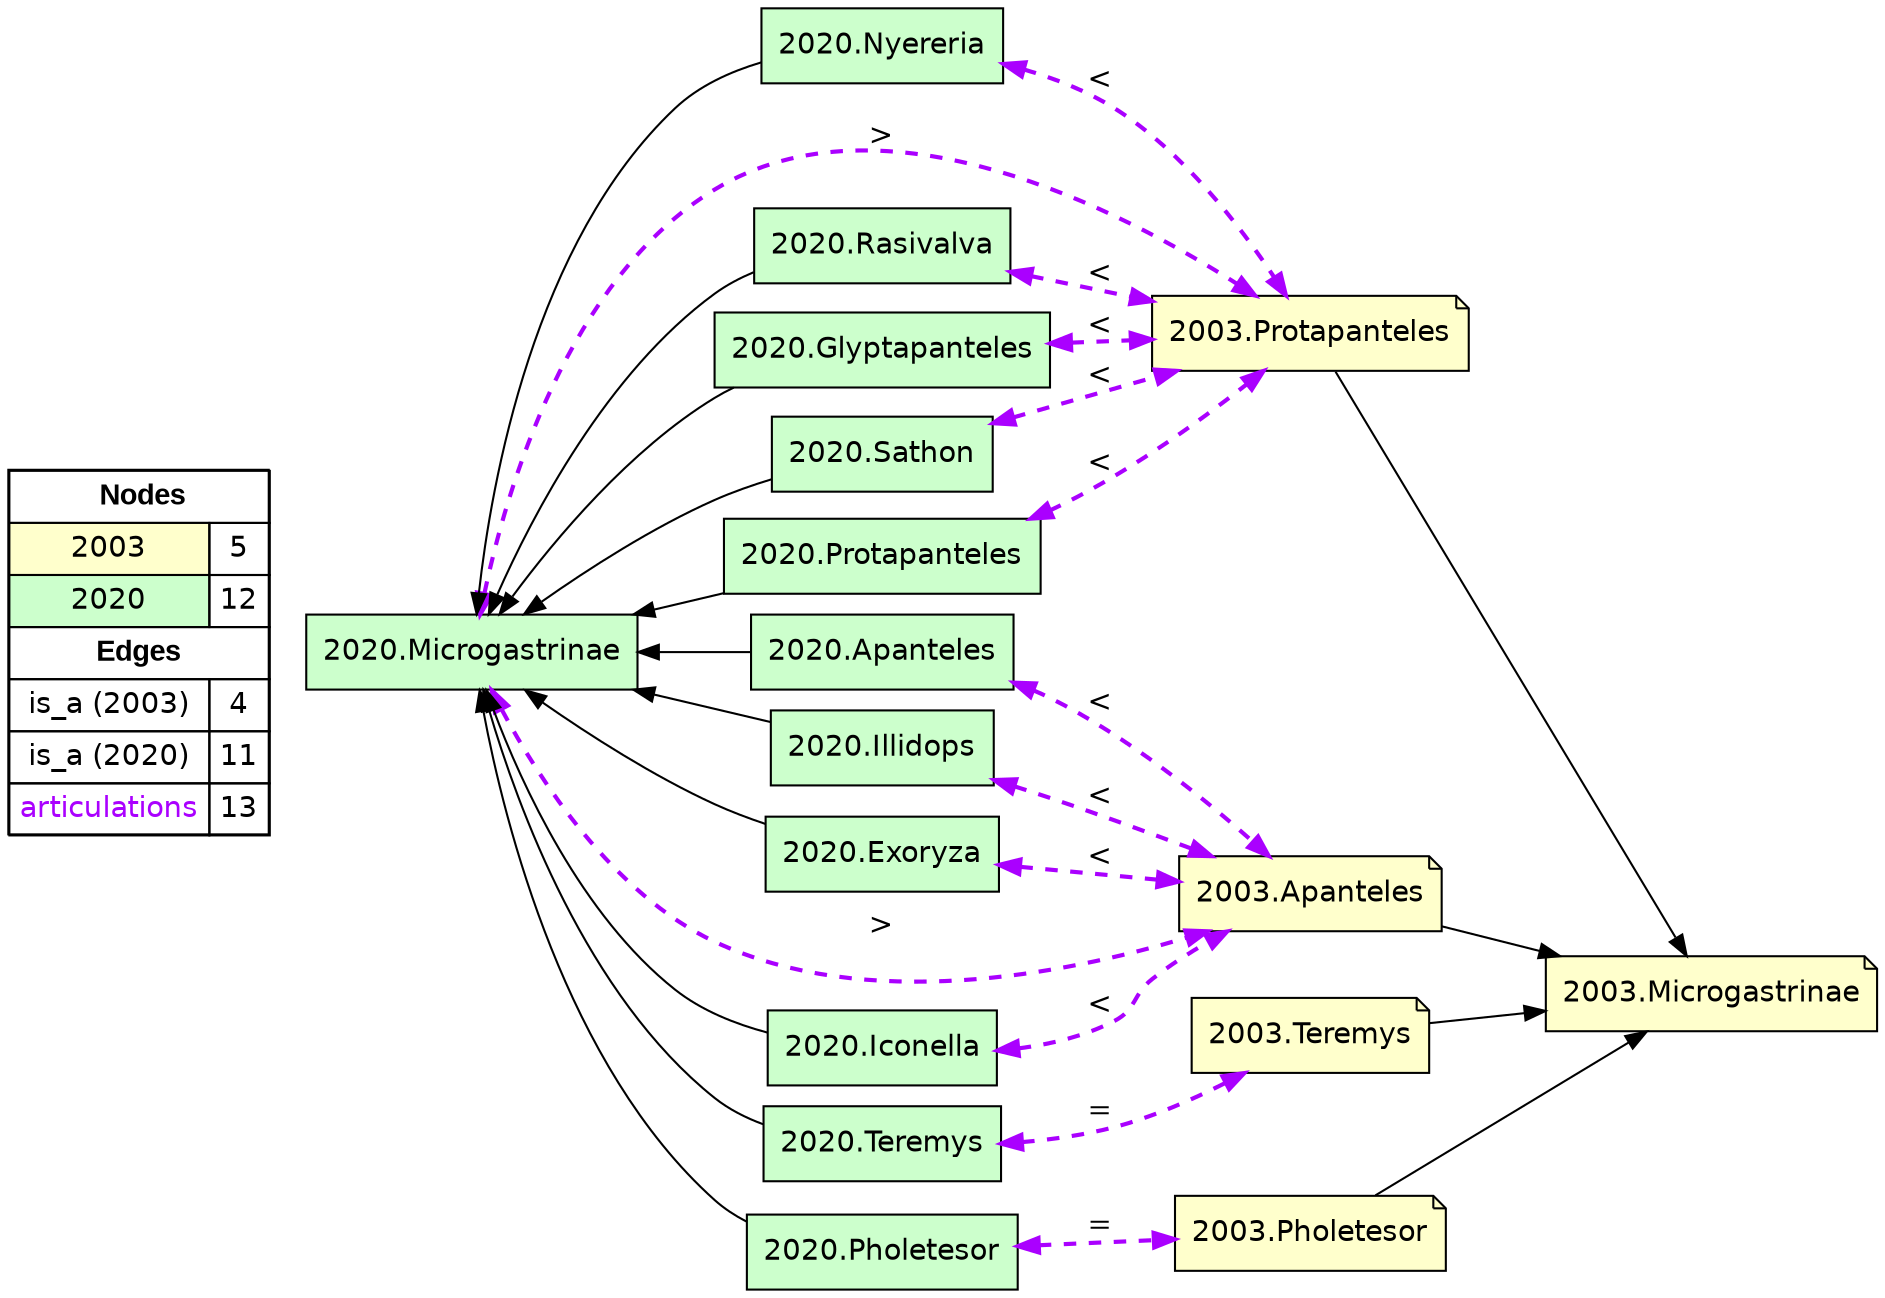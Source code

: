 digraph{
rankdir=LR
node[shape=circle style=filled fillcolor="#FFFFFF"] 
node[shape=note style=filled fillcolor="#FFFFCC" fontname="helvetica"] 
"2003.Microgastrinae"
"2003.Teremys"
"2003.Pholetesor"
"2003.Protapanteles"
"2003.Apanteles"
node[shape=circle style=filled fillcolor="#FFFFFF"] 
node[shape=box style=filled fillcolor="#CCFFCC" fontname="helvetica"] 
"2020.Rasivalva"
"2020.Apanteles"
"2020.Glyptapanteles"
"2020.Exoryza"
"2020.Sathon"
"2020.Teremys"
"2020.Illidops"
"2020.Microgastrinae"
"2020.Protapanteles"
"2020.Pholetesor"
"2020.Nyereria"
"2020.Iconella"
edge[style=solid color="#000000" constraint=true penwidth=1 dir=forward]
edge[style=solid color="#000000" constraint=true penwidth=1 dir=forward]
"2003.Pholetesor" -> "2003.Microgastrinae"
"2003.Protapanteles" -> "2003.Microgastrinae"
"2003.Apanteles" -> "2003.Microgastrinae"
"2003.Teremys" -> "2003.Microgastrinae"
edge[style=solid color="#000000" constraint=true penwidth=1 dir=forward]
edge[style=solid color="#000000" constraint=true penwidth=1 dir=forward]
"2020.Microgastrinae" -> "2020.Iconella" [dir=back]
"2020.Microgastrinae" -> "2020.Apanteles" [dir=back]
"2020.Microgastrinae" -> "2020.Exoryza" [dir=back]
"2020.Microgastrinae" -> "2020.Illidops" [dir=back]
"2020.Microgastrinae" -> "2020.Sathon" [dir=back]
"2020.Microgastrinae" -> "2020.Protapanteles" [dir=back]
"2020.Microgastrinae" -> "2020.Pholetesor" [dir=back]
"2020.Microgastrinae" -> "2020.Nyereria" [dir=back]
"2020.Microgastrinae" -> "2020.Teremys" [dir=back]
"2020.Microgastrinae" -> "2020.Rasivalva" [dir=back]
"2020.Microgastrinae" -> "2020.Glyptapanteles" [dir=back]
edge[style=solid color="#000000" constraint=true penwidth=1 dir=forward]
edge[style=dashed color="#AA00FF" constraint=true penwidth=2 dir=both]
"2020.Illidops" -> "2003.Apanteles" [label="<"]
"2020.Teremys" -> "2003.Teremys" [label="="]
"2020.Nyereria" -> "2003.Protapanteles" [label="<"]
"2020.Microgastrinae" -> "2003.Protapanteles" [label=">"]
"2020.Protapanteles" -> "2003.Protapanteles" [label="<"]
"2020.Iconella" -> "2003.Apanteles" [label="<"]
"2020.Apanteles" -> "2003.Apanteles" [label="<"]
"2020.Glyptapanteles" -> "2003.Protapanteles" [label="<"]
"2020.Pholetesor" -> "2003.Pholetesor" [label="="]
"2020.Sathon" -> "2003.Protapanteles" [label="<"]
"2020.Rasivalva" -> "2003.Protapanteles" [label="<"]
"2020.Exoryza" -> "2003.Apanteles" [label="<"]
"2020.Microgastrinae" -> "2003.Apanteles" [label=">"]
node[shape=box] 
{rank=source Legend [fillcolor= white margin=0 label=< 
 <TABLE BORDER="0" CELLBORDER="1" CELLSPACING="0" CELLPADDING="4"> 
<TR> <TD COLSPAN="2"><font face="Arial Black"> Nodes</font></TD> </TR> 
<TR> 
 <TD bgcolor="#FFFFCC" fontname="helvetica">2003</TD> 
 <TD>5</TD> 
 </TR> 
<TR> 
 <TD bgcolor="#CCFFCC" fontname="helvetica">2020</TD> 
 <TD>12</TD> 
 </TR> 
<TR> <TD COLSPAN="2"><font face = "Arial Black"> Edges </font></TD> </TR> 
<TR> 
 <TD><font color ="#000000">is_a (2003)</font></TD><TD>4</TD>
</TR>
<TR> 
 <TD><font color ="#000000">is_a (2020)</font></TD><TD>11</TD>
</TR>
<TR> 
 <TD><font color ="#AA00FF">articulations</font></TD><TD>13</TD>
</TR>
</TABLE> 
 >] } 
}